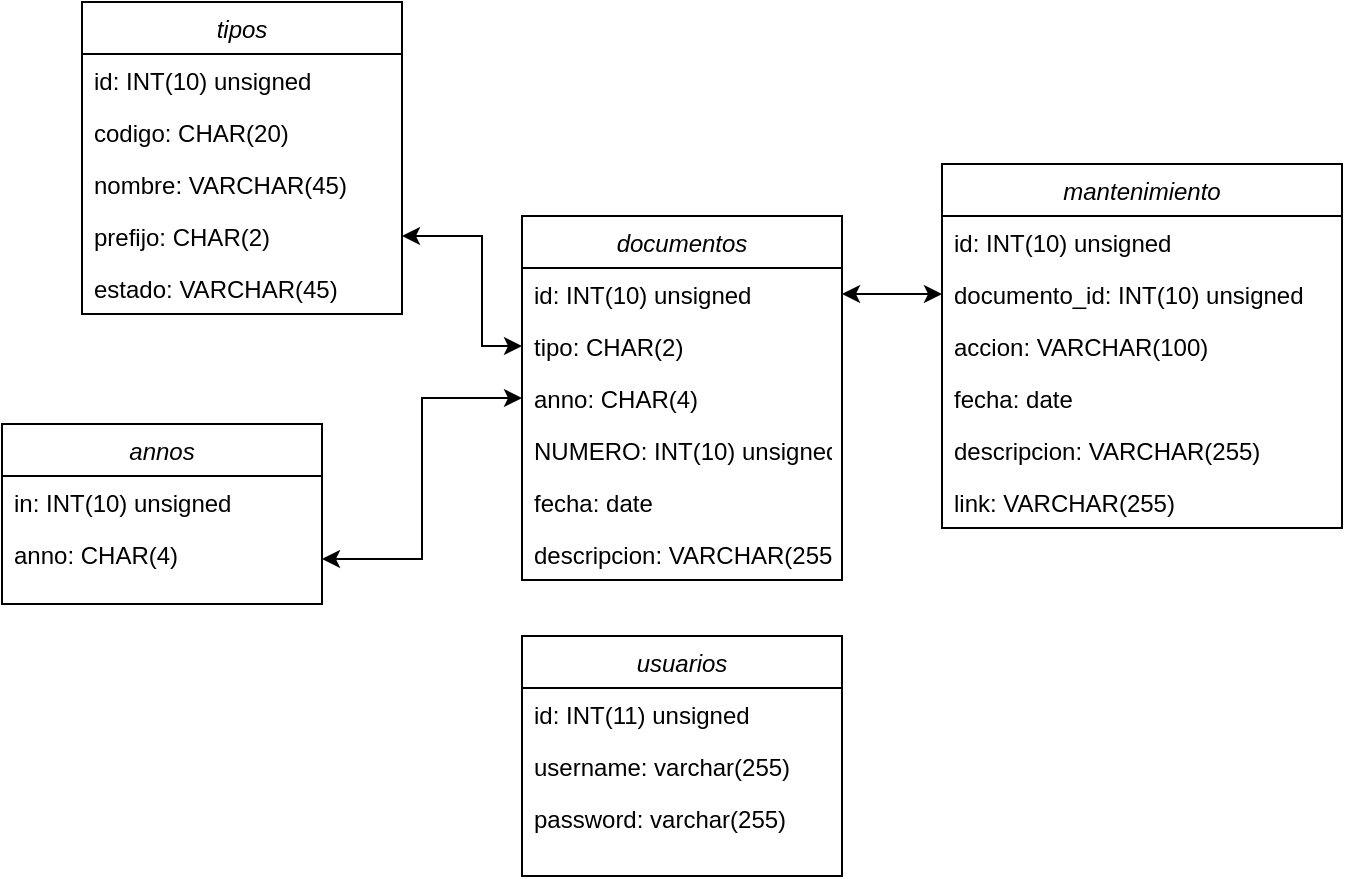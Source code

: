 <mxfile version="26.0.14">
  <diagram id="C5RBs43oDa-KdzZeNtuy" name="Page-1">
    <mxGraphModel dx="1248" dy="537" grid="1" gridSize="10" guides="1" tooltips="1" connect="1" arrows="1" fold="1" page="1" pageScale="1" pageWidth="827" pageHeight="1169" math="0" shadow="0">
      <root>
        <mxCell id="WIyWlLk6GJQsqaUBKTNV-0" />
        <mxCell id="WIyWlLk6GJQsqaUBKTNV-1" parent="WIyWlLk6GJQsqaUBKTNV-0" />
        <mxCell id="zkfFHV4jXpPFQw0GAbJ--0" value="usuarios" style="swimlane;fontStyle=2;align=center;verticalAlign=top;childLayout=stackLayout;horizontal=1;startSize=26;horizontalStack=0;resizeParent=1;resizeLast=0;collapsible=1;marginBottom=0;rounded=0;shadow=0;strokeWidth=1;" parent="WIyWlLk6GJQsqaUBKTNV-1" vertex="1">
          <mxGeometry x="460" y="330" width="160" height="120" as="geometry">
            <mxRectangle x="230" y="140" width="160" height="26" as="alternateBounds" />
          </mxGeometry>
        </mxCell>
        <mxCell id="zkfFHV4jXpPFQw0GAbJ--1" value="id: INT(11) unsigned" style="text;align=left;verticalAlign=top;spacingLeft=4;spacingRight=4;overflow=hidden;rotatable=0;points=[[0,0.5],[1,0.5]];portConstraint=eastwest;" parent="zkfFHV4jXpPFQw0GAbJ--0" vertex="1">
          <mxGeometry y="26" width="160" height="26" as="geometry" />
        </mxCell>
        <mxCell id="zkfFHV4jXpPFQw0GAbJ--2" value="username: varchar(255)" style="text;align=left;verticalAlign=top;spacingLeft=4;spacingRight=4;overflow=hidden;rotatable=0;points=[[0,0.5],[1,0.5]];portConstraint=eastwest;rounded=0;shadow=0;html=0;" parent="zkfFHV4jXpPFQw0GAbJ--0" vertex="1">
          <mxGeometry y="52" width="160" height="26" as="geometry" />
        </mxCell>
        <mxCell id="zkfFHV4jXpPFQw0GAbJ--3" value="password: varchar(255)" style="text;align=left;verticalAlign=top;spacingLeft=4;spacingRight=4;overflow=hidden;rotatable=0;points=[[0,0.5],[1,0.5]];portConstraint=eastwest;rounded=0;shadow=0;html=0;" parent="zkfFHV4jXpPFQw0GAbJ--0" vertex="1">
          <mxGeometry y="78" width="160" height="26" as="geometry" />
        </mxCell>
        <mxCell id="r4wp9OnJwky2fYC2XYNh-0" value="documentos" style="swimlane;fontStyle=2;align=center;verticalAlign=top;childLayout=stackLayout;horizontal=1;startSize=26;horizontalStack=0;resizeParent=1;resizeLast=0;collapsible=1;marginBottom=0;rounded=0;shadow=0;strokeWidth=1;" parent="WIyWlLk6GJQsqaUBKTNV-1" vertex="1">
          <mxGeometry x="460" y="120" width="160" height="182" as="geometry">
            <mxRectangle x="230" y="140" width="160" height="26" as="alternateBounds" />
          </mxGeometry>
        </mxCell>
        <mxCell id="r4wp9OnJwky2fYC2XYNh-1" value="id: INT(10) unsigned" style="text;align=left;verticalAlign=top;spacingLeft=4;spacingRight=4;overflow=hidden;rotatable=0;points=[[0,0.5],[1,0.5]];portConstraint=eastwest;" parent="r4wp9OnJwky2fYC2XYNh-0" vertex="1">
          <mxGeometry y="26" width="160" height="26" as="geometry" />
        </mxCell>
        <mxCell id="r4wp9OnJwky2fYC2XYNh-2" value="tipo: CHAR(2)" style="text;align=left;verticalAlign=top;spacingLeft=4;spacingRight=4;overflow=hidden;rotatable=0;points=[[0,0.5],[1,0.5]];portConstraint=eastwest;rounded=0;shadow=0;html=0;" parent="r4wp9OnJwky2fYC2XYNh-0" vertex="1">
          <mxGeometry y="52" width="160" height="26" as="geometry" />
        </mxCell>
        <mxCell id="r4wp9OnJwky2fYC2XYNh-12" value="anno: CHAR(4)" style="text;align=left;verticalAlign=top;spacingLeft=4;spacingRight=4;overflow=hidden;rotatable=0;points=[[0,0.5],[1,0.5]];portConstraint=eastwest;rounded=0;shadow=0;html=0;" parent="r4wp9OnJwky2fYC2XYNh-0" vertex="1">
          <mxGeometry y="78" width="160" height="26" as="geometry" />
        </mxCell>
        <mxCell id="r4wp9OnJwky2fYC2XYNh-3" value="NUMERO: INT(10) unsigned" style="text;align=left;verticalAlign=top;spacingLeft=4;spacingRight=4;overflow=hidden;rotatable=0;points=[[0,0.5],[1,0.5]];portConstraint=eastwest;rounded=0;shadow=0;html=0;" parent="r4wp9OnJwky2fYC2XYNh-0" vertex="1">
          <mxGeometry y="104" width="160" height="26" as="geometry" />
        </mxCell>
        <mxCell id="r4wp9OnJwky2fYC2XYNh-13" value="fecha: date" style="text;align=left;verticalAlign=top;spacingLeft=4;spacingRight=4;overflow=hidden;rotatable=0;points=[[0,0.5],[1,0.5]];portConstraint=eastwest;rounded=0;shadow=0;html=0;" parent="r4wp9OnJwky2fYC2XYNh-0" vertex="1">
          <mxGeometry y="130" width="160" height="26" as="geometry" />
        </mxCell>
        <mxCell id="r4wp9OnJwky2fYC2XYNh-26" value="descripcion: VARCHAR(255)" style="text;align=left;verticalAlign=top;spacingLeft=4;spacingRight=4;overflow=hidden;rotatable=0;points=[[0,0.5],[1,0.5]];portConstraint=eastwest;rounded=0;shadow=0;html=0;" parent="r4wp9OnJwky2fYC2XYNh-0" vertex="1">
          <mxGeometry y="156" width="160" height="26" as="geometry" />
        </mxCell>
        <mxCell id="r4wp9OnJwky2fYC2XYNh-4" value="annos" style="swimlane;fontStyle=2;align=center;verticalAlign=top;childLayout=stackLayout;horizontal=1;startSize=26;horizontalStack=0;resizeParent=1;resizeLast=0;collapsible=1;marginBottom=0;rounded=0;shadow=0;strokeWidth=1;" parent="WIyWlLk6GJQsqaUBKTNV-1" vertex="1">
          <mxGeometry x="200" y="224" width="160" height="90" as="geometry">
            <mxRectangle x="230" y="140" width="160" height="26" as="alternateBounds" />
          </mxGeometry>
        </mxCell>
        <mxCell id="r4wp9OnJwky2fYC2XYNh-5" value="in: INT(10) unsigned" style="text;align=left;verticalAlign=top;spacingLeft=4;spacingRight=4;overflow=hidden;rotatable=0;points=[[0,0.5],[1,0.5]];portConstraint=eastwest;" parent="r4wp9OnJwky2fYC2XYNh-4" vertex="1">
          <mxGeometry y="26" width="160" height="26" as="geometry" />
        </mxCell>
        <mxCell id="r4wp9OnJwky2fYC2XYNh-6" value="anno: CHAR(4)" style="text;align=left;verticalAlign=top;spacingLeft=4;spacingRight=4;overflow=hidden;rotatable=0;points=[[0,0.5],[1,0.5]];portConstraint=eastwest;rounded=0;shadow=0;html=0;" parent="r4wp9OnJwky2fYC2XYNh-4" vertex="1">
          <mxGeometry y="52" width="160" height="26" as="geometry" />
        </mxCell>
        <mxCell id="r4wp9OnJwky2fYC2XYNh-8" value="tipos" style="swimlane;fontStyle=2;align=center;verticalAlign=top;childLayout=stackLayout;horizontal=1;startSize=26;horizontalStack=0;resizeParent=1;resizeLast=0;collapsible=1;marginBottom=0;rounded=0;shadow=0;strokeWidth=1;" parent="WIyWlLk6GJQsqaUBKTNV-1" vertex="1">
          <mxGeometry x="240" y="13" width="160" height="156" as="geometry">
            <mxRectangle x="230" y="140" width="160" height="26" as="alternateBounds" />
          </mxGeometry>
        </mxCell>
        <mxCell id="r4wp9OnJwky2fYC2XYNh-9" value="id: INT(10) unsigned" style="text;align=left;verticalAlign=top;spacingLeft=4;spacingRight=4;overflow=hidden;rotatable=0;points=[[0,0.5],[1,0.5]];portConstraint=eastwest;" parent="r4wp9OnJwky2fYC2XYNh-8" vertex="1">
          <mxGeometry y="26" width="160" height="26" as="geometry" />
        </mxCell>
        <mxCell id="r4wp9OnJwky2fYC2XYNh-10" value="codigo: CHAR(20)" style="text;align=left;verticalAlign=top;spacingLeft=4;spacingRight=4;overflow=hidden;rotatable=0;points=[[0,0.5],[1,0.5]];portConstraint=eastwest;rounded=0;shadow=0;html=0;" parent="r4wp9OnJwky2fYC2XYNh-8" vertex="1">
          <mxGeometry y="52" width="160" height="26" as="geometry" />
        </mxCell>
        <mxCell id="r4wp9OnJwky2fYC2XYNh-14" value="nombre: VARCHAR(45)" style="text;align=left;verticalAlign=top;spacingLeft=4;spacingRight=4;overflow=hidden;rotatable=0;points=[[0,0.5],[1,0.5]];portConstraint=eastwest;rounded=0;shadow=0;html=0;" parent="r4wp9OnJwky2fYC2XYNh-8" vertex="1">
          <mxGeometry y="78" width="160" height="26" as="geometry" />
        </mxCell>
        <mxCell id="r4wp9OnJwky2fYC2XYNh-11" value="prefijo: CHAR(2)" style="text;align=left;verticalAlign=top;spacingLeft=4;spacingRight=4;overflow=hidden;rotatable=0;points=[[0,0.5],[1,0.5]];portConstraint=eastwest;rounded=0;shadow=0;html=0;" parent="r4wp9OnJwky2fYC2XYNh-8" vertex="1">
          <mxGeometry y="104" width="160" height="26" as="geometry" />
        </mxCell>
        <mxCell id="vLjO7QUkgpHiZF_tTXuX-0" value="estado: VARCHAR(45)" style="text;align=left;verticalAlign=top;spacingLeft=4;spacingRight=4;overflow=hidden;rotatable=0;points=[[0,0.5],[1,0.5]];portConstraint=eastwest;rounded=0;shadow=0;html=0;" vertex="1" parent="r4wp9OnJwky2fYC2XYNh-8">
          <mxGeometry y="130" width="160" height="26" as="geometry" />
        </mxCell>
        <mxCell id="r4wp9OnJwky2fYC2XYNh-15" value="mantenimiento" style="swimlane;fontStyle=2;align=center;verticalAlign=top;childLayout=stackLayout;horizontal=1;startSize=26;horizontalStack=0;resizeParent=1;resizeLast=0;collapsible=1;marginBottom=0;rounded=0;shadow=0;strokeWidth=1;" parent="WIyWlLk6GJQsqaUBKTNV-1" vertex="1">
          <mxGeometry x="670" y="94" width="200" height="182" as="geometry">
            <mxRectangle x="230" y="140" width="160" height="26" as="alternateBounds" />
          </mxGeometry>
        </mxCell>
        <mxCell id="r4wp9OnJwky2fYC2XYNh-16" value="id: INT(10) unsigned" style="text;align=left;verticalAlign=top;spacingLeft=4;spacingRight=4;overflow=hidden;rotatable=0;points=[[0,0.5],[1,0.5]];portConstraint=eastwest;" parent="r4wp9OnJwky2fYC2XYNh-15" vertex="1">
          <mxGeometry y="26" width="200" height="26" as="geometry" />
        </mxCell>
        <mxCell id="r4wp9OnJwky2fYC2XYNh-17" value="documento_id: INT(10) unsigned" style="text;align=left;verticalAlign=top;spacingLeft=4;spacingRight=4;overflow=hidden;rotatable=0;points=[[0,0.5],[1,0.5]];portConstraint=eastwest;rounded=0;shadow=0;html=0;" parent="r4wp9OnJwky2fYC2XYNh-15" vertex="1">
          <mxGeometry y="52" width="200" height="26" as="geometry" />
        </mxCell>
        <mxCell id="r4wp9OnJwky2fYC2XYNh-18" value="accion: VARCHAR(100)" style="text;align=left;verticalAlign=top;spacingLeft=4;spacingRight=4;overflow=hidden;rotatable=0;points=[[0,0.5],[1,0.5]];portConstraint=eastwest;rounded=0;shadow=0;html=0;" parent="r4wp9OnJwky2fYC2XYNh-15" vertex="1">
          <mxGeometry y="78" width="200" height="26" as="geometry" />
        </mxCell>
        <mxCell id="r4wp9OnJwky2fYC2XYNh-20" value="fecha: date" style="text;align=left;verticalAlign=top;spacingLeft=4;spacingRight=4;overflow=hidden;rotatable=0;points=[[0,0.5],[1,0.5]];portConstraint=eastwest;rounded=0;shadow=0;html=0;" parent="r4wp9OnJwky2fYC2XYNh-15" vertex="1">
          <mxGeometry y="104" width="200" height="26" as="geometry" />
        </mxCell>
        <mxCell id="r4wp9OnJwky2fYC2XYNh-21" value="descripcion: VARCHAR(255)" style="text;align=left;verticalAlign=top;spacingLeft=4;spacingRight=4;overflow=hidden;rotatable=0;points=[[0,0.5],[1,0.5]];portConstraint=eastwest;rounded=0;shadow=0;html=0;" parent="r4wp9OnJwky2fYC2XYNh-15" vertex="1">
          <mxGeometry y="130" width="200" height="26" as="geometry" />
        </mxCell>
        <mxCell id="r4wp9OnJwky2fYC2XYNh-19" value="link: VARCHAR(255)" style="text;align=left;verticalAlign=top;spacingLeft=4;spacingRight=4;overflow=hidden;rotatable=0;points=[[0,0.5],[1,0.5]];portConstraint=eastwest;rounded=0;shadow=0;html=0;" parent="r4wp9OnJwky2fYC2XYNh-15" vertex="1">
          <mxGeometry y="156" width="200" height="26" as="geometry" />
        </mxCell>
        <mxCell id="r4wp9OnJwky2fYC2XYNh-23" style="edgeStyle=none;rounded=0;orthogonalLoop=1;jettySize=auto;html=1;exitX=1;exitY=0.5;exitDx=0;exitDy=0;entryX=0;entryY=0.5;entryDx=0;entryDy=0;startArrow=classic;startFill=1;" parent="WIyWlLk6GJQsqaUBKTNV-1" source="r4wp9OnJwky2fYC2XYNh-1" target="r4wp9OnJwky2fYC2XYNh-17" edge="1">
          <mxGeometry relative="1" as="geometry" />
        </mxCell>
        <mxCell id="r4wp9OnJwky2fYC2XYNh-24" style="edgeStyle=orthogonalEdgeStyle;rounded=0;orthogonalLoop=1;jettySize=auto;html=1;entryX=1;entryY=0.75;entryDx=0;entryDy=0;exitX=0;exitY=0.5;exitDx=0;exitDy=0;startArrow=classic;startFill=1;" parent="WIyWlLk6GJQsqaUBKTNV-1" source="r4wp9OnJwky2fYC2XYNh-12" target="r4wp9OnJwky2fYC2XYNh-4" edge="1">
          <mxGeometry relative="1" as="geometry" />
        </mxCell>
        <mxCell id="r4wp9OnJwky2fYC2XYNh-25" style="edgeStyle=orthogonalEdgeStyle;rounded=0;orthogonalLoop=1;jettySize=auto;html=1;entryX=1;entryY=0.5;entryDx=0;entryDy=0;exitX=0;exitY=0.5;exitDx=0;exitDy=0;startArrow=classic;startFill=1;" parent="WIyWlLk6GJQsqaUBKTNV-1" source="r4wp9OnJwky2fYC2XYNh-2" target="r4wp9OnJwky2fYC2XYNh-11" edge="1">
          <mxGeometry relative="1" as="geometry">
            <Array as="points">
              <mxPoint x="440" y="185" />
              <mxPoint x="440" y="130" />
            </Array>
          </mxGeometry>
        </mxCell>
      </root>
    </mxGraphModel>
  </diagram>
</mxfile>
